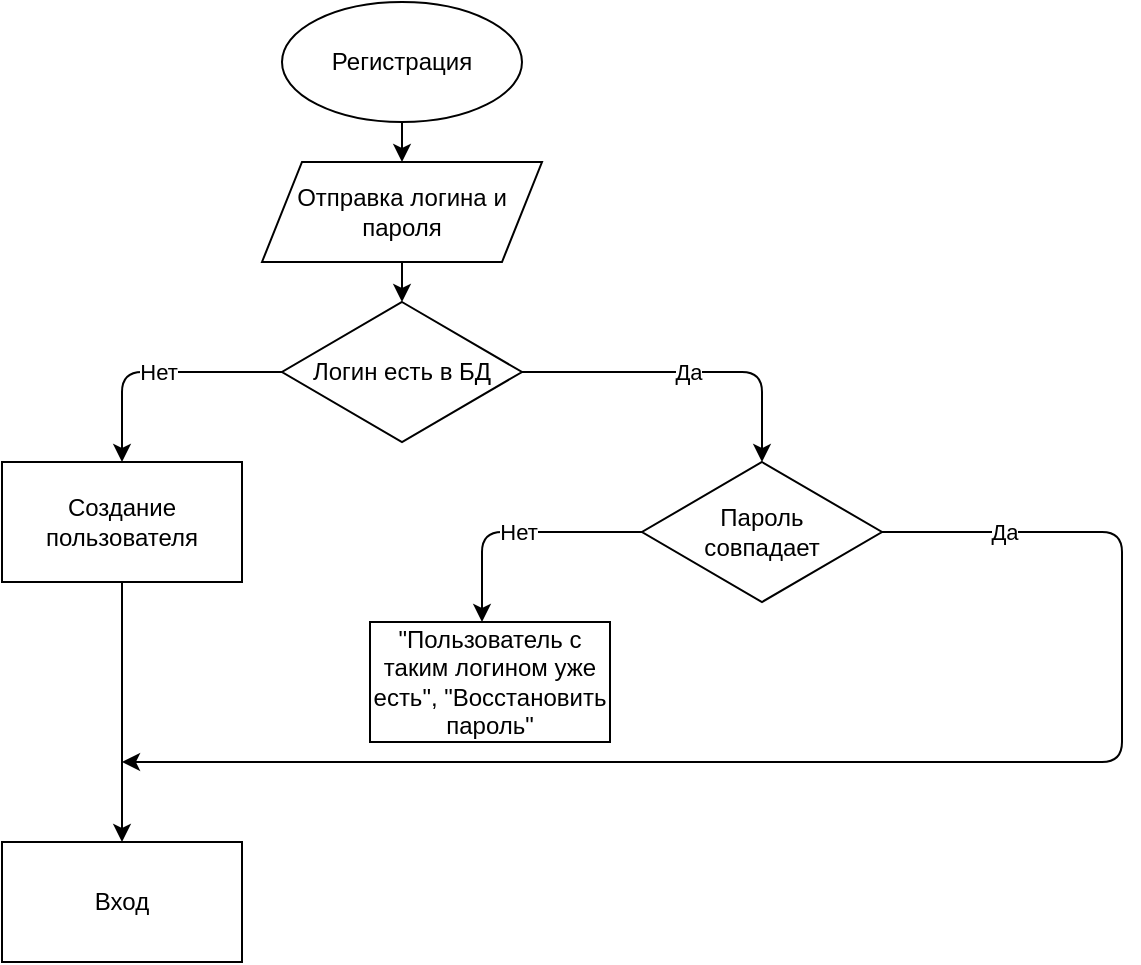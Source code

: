 <mxfile>
    <diagram id="c75oIDWPaw4in_pspLy_" name="Страница — 1">
        <mxGraphModel dx="1475" dy="648" grid="1" gridSize="10" guides="1" tooltips="1" connect="1" arrows="1" fold="1" page="1" pageScale="1" pageWidth="827" pageHeight="1169" math="0" shadow="0">
            <root>
                <mxCell id="0"/>
                <mxCell id="1" parent="0"/>
                <mxCell id="3" value="&lt;div&gt;Отправка логина и пароля&lt;/div&gt;" style="shape=parallelogram;perimeter=parallelogramPerimeter;whiteSpace=wrap;html=1;fixedSize=1;" vertex="1" parent="1">
                    <mxGeometry x="300" y="90" width="140" height="50" as="geometry"/>
                </mxCell>
                <mxCell id="4" value="&lt;span style=&quot;color: rgb(0, 0, 0);&quot;&gt;Регистрация&lt;/span&gt;" style="ellipse;whiteSpace=wrap;html=1;" vertex="1" parent="1">
                    <mxGeometry x="310" y="10" width="120" height="60" as="geometry"/>
                </mxCell>
                <mxCell id="5" value="" style="endArrow=classic;html=1;exitX=0.5;exitY=1;exitDx=0;exitDy=0;entryX=0.5;entryY=0;entryDx=0;entryDy=0;" edge="1" parent="1" source="4" target="3">
                    <mxGeometry width="50" height="50" relative="1" as="geometry">
                        <mxPoint x="530" y="200" as="sourcePoint"/>
                        <mxPoint x="500" y="230" as="targetPoint"/>
                    </mxGeometry>
                </mxCell>
                <mxCell id="6" value="Логин есть в БД" style="rhombus;whiteSpace=wrap;html=1;" vertex="1" parent="1">
                    <mxGeometry x="310" y="160" width="120" height="70" as="geometry"/>
                </mxCell>
                <mxCell id="7" value="" style="endArrow=classic;html=1;exitX=0.5;exitY=1;exitDx=0;exitDy=0;entryX=0.5;entryY=0;entryDx=0;entryDy=0;" edge="1" parent="1" source="3" target="6">
                    <mxGeometry width="50" height="50" relative="1" as="geometry">
                        <mxPoint x="650" y="340" as="sourcePoint"/>
                        <mxPoint x="700" y="290" as="targetPoint"/>
                    </mxGeometry>
                </mxCell>
                <mxCell id="9" value="Да" style="endArrow=classic;html=1;exitX=0;exitY=0.5;exitDx=0;exitDy=0;entryX=0.25;entryY=0;entryDx=0;entryDy=0;" edge="1" parent="1" source="6">
                    <mxGeometry relative="1" as="geometry">
                        <mxPoint x="360" y="330" as="sourcePoint"/>
                        <mxPoint x="230" y="240" as="targetPoint"/>
                        <Array as="points">
                            <mxPoint x="230" y="195"/>
                        </Array>
                    </mxGeometry>
                </mxCell>
                <mxCell id="10" value="Нет" style="edgeLabel;resizable=0;html=1;;align=center;verticalAlign=middle;" connectable="0" vertex="1" parent="9">
                    <mxGeometry relative="1" as="geometry"/>
                </mxCell>
                <mxCell id="13" value="Создание пользователя" style="rounded=0;whiteSpace=wrap;html=1;" vertex="1" parent="1">
                    <mxGeometry x="170" y="240" width="120" height="60" as="geometry"/>
                </mxCell>
                <mxCell id="16" value="Пароль&lt;div&gt;совпадает&lt;/div&gt;" style="rhombus;whiteSpace=wrap;html=1;" vertex="1" parent="1">
                    <mxGeometry x="490" y="240" width="120" height="70" as="geometry"/>
                </mxCell>
                <mxCell id="18" value="Да" style="endArrow=classic;html=1;exitX=0;exitY=0.5;exitDx=0;exitDy=0;entryX=0.25;entryY=0;entryDx=0;entryDy=0;" edge="1" parent="1">
                    <mxGeometry relative="1" as="geometry">
                        <mxPoint x="490" y="275" as="sourcePoint"/>
                        <mxPoint x="410" y="320" as="targetPoint"/>
                        <Array as="points">
                            <mxPoint x="410" y="275"/>
                        </Array>
                    </mxGeometry>
                </mxCell>
                <mxCell id="19" value="Нет" style="edgeLabel;resizable=0;html=1;;align=center;verticalAlign=middle;" connectable="0" vertex="1" parent="18">
                    <mxGeometry relative="1" as="geometry"/>
                </mxCell>
                <mxCell id="20" value="" style="endArrow=classic;html=1;exitX=1;exitY=0.5;exitDx=0;exitDy=0;" edge="1" parent="1" source="6">
                    <mxGeometry relative="1" as="geometry">
                        <mxPoint x="360" y="330" as="sourcePoint"/>
                        <mxPoint x="550" y="240" as="targetPoint"/>
                        <Array as="points">
                            <mxPoint x="550" y="195"/>
                        </Array>
                    </mxGeometry>
                </mxCell>
                <mxCell id="21" value="Да" style="edgeLabel;resizable=0;html=1;;align=center;verticalAlign=middle;" connectable="0" vertex="1" parent="20">
                    <mxGeometry relative="1" as="geometry"/>
                </mxCell>
                <mxCell id="23" value="&quot;Пользователь с таким логином уже есть&quot;, &quot;Восстановить пароль&quot;" style="rounded=0;whiteSpace=wrap;html=1;" vertex="1" parent="1">
                    <mxGeometry x="354" y="320" width="120" height="60" as="geometry"/>
                </mxCell>
                <mxCell id="24" value="" style="endArrow=classic;html=1;exitX=1;exitY=0.5;exitDx=0;exitDy=0;" edge="1" parent="1">
                    <mxGeometry relative="1" as="geometry">
                        <mxPoint x="610" y="275" as="sourcePoint"/>
                        <mxPoint x="230" y="390" as="targetPoint"/>
                        <Array as="points">
                            <mxPoint x="730" y="275"/>
                            <mxPoint x="730" y="390"/>
                        </Array>
                    </mxGeometry>
                </mxCell>
                <mxCell id="25" value="Да" style="edgeLabel;resizable=0;html=1;;align=center;verticalAlign=middle;" connectable="0" vertex="1" parent="24">
                    <mxGeometry relative="1" as="geometry">
                        <mxPoint x="73" y="-115" as="offset"/>
                    </mxGeometry>
                </mxCell>
                <mxCell id="26" value="Вход" style="rounded=0;whiteSpace=wrap;html=1;" vertex="1" parent="1">
                    <mxGeometry x="170" y="430" width="120" height="60" as="geometry"/>
                </mxCell>
                <mxCell id="27" value="" style="endArrow=classic;html=1;exitX=0.5;exitY=1;exitDx=0;exitDy=0;entryX=0.5;entryY=0;entryDx=0;entryDy=0;" edge="1" parent="1" source="13" target="26">
                    <mxGeometry width="50" height="50" relative="1" as="geometry">
                        <mxPoint x="380" y="150" as="sourcePoint"/>
                        <mxPoint x="380" y="170" as="targetPoint"/>
                    </mxGeometry>
                </mxCell>
            </root>
        </mxGraphModel>
    </diagram>
</mxfile>